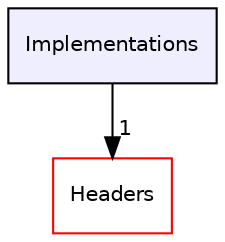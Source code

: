 digraph "C:/Projects/Killer_Engine/Implementations" {
  compound=true
  node [ fontsize="10", fontname="Helvetica"];
  edge [ labelfontsize="10", labelfontname="Helvetica"];
  dir_d7a8c3580a66cb9f51008755fd5db0bf [shape=box, label="Implementations", style="filled", fillcolor="#eeeeff", pencolor="black", URL="dir_d7a8c3580a66cb9f51008755fd5db0bf.html"];
  dir_692516b589a32b3bfce781ca9f6d1534 [shape=box label="Headers" fillcolor="white" style="filled" color="red" URL="dir_692516b589a32b3bfce781ca9f6d1534.html"];
  dir_d7a8c3580a66cb9f51008755fd5db0bf->dir_692516b589a32b3bfce781ca9f6d1534 [headlabel="1", labeldistance=1.5 headhref="dir_000006_000000.html"];
}
